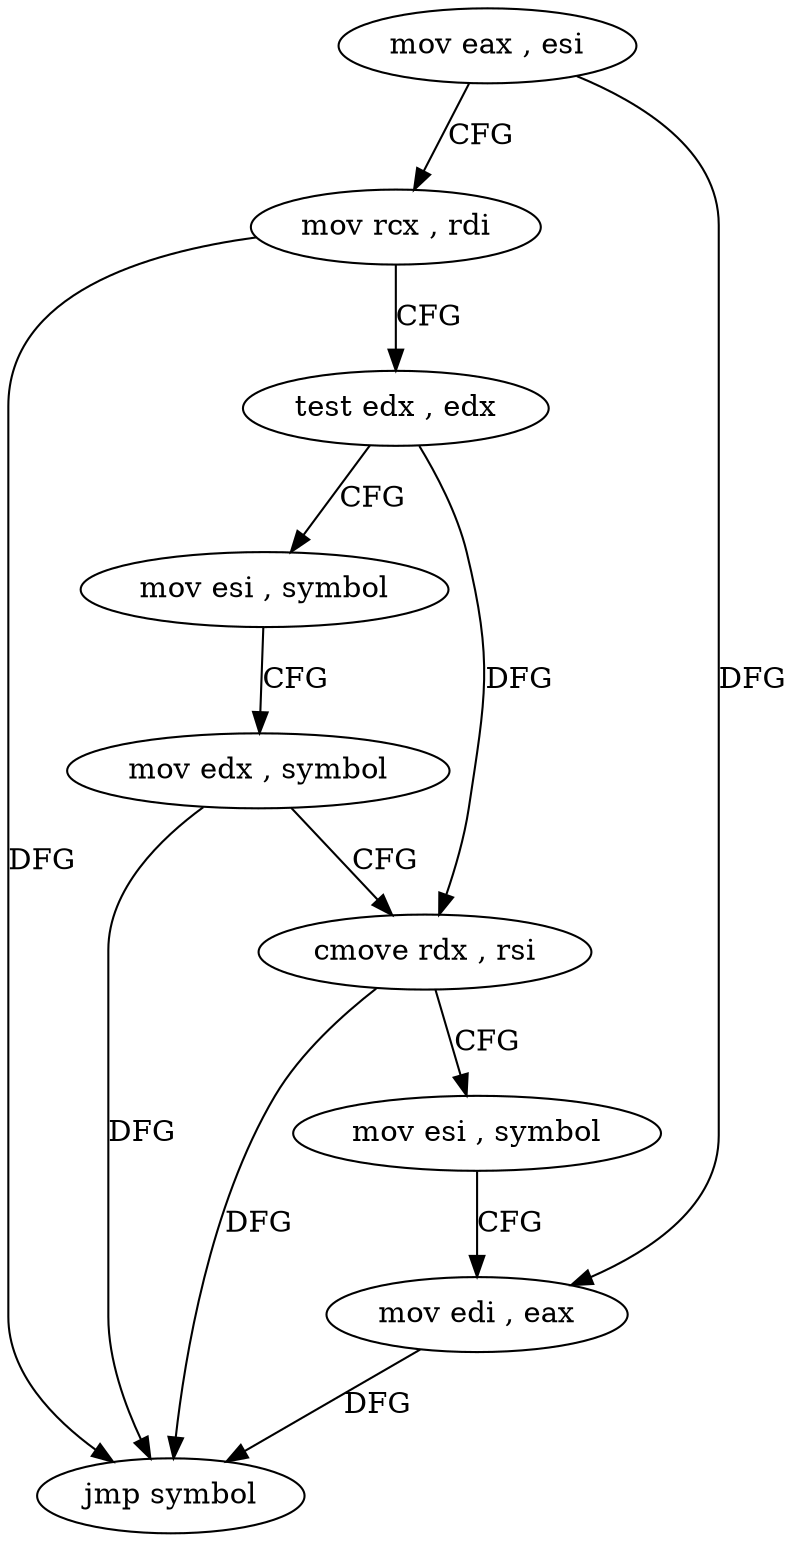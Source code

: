 digraph "func" {
"4212016" [label = "mov eax , esi" ]
"4212018" [label = "mov rcx , rdi" ]
"4212021" [label = "test edx , edx" ]
"4212023" [label = "mov esi , symbol" ]
"4212028" [label = "mov edx , symbol" ]
"4212033" [label = "cmove rdx , rsi" ]
"4212037" [label = "mov esi , symbol" ]
"4212042" [label = "mov edi , eax" ]
"4212044" [label = "jmp symbol" ]
"4212016" -> "4212018" [ label = "CFG" ]
"4212016" -> "4212042" [ label = "DFG" ]
"4212018" -> "4212021" [ label = "CFG" ]
"4212018" -> "4212044" [ label = "DFG" ]
"4212021" -> "4212023" [ label = "CFG" ]
"4212021" -> "4212033" [ label = "DFG" ]
"4212023" -> "4212028" [ label = "CFG" ]
"4212028" -> "4212033" [ label = "CFG" ]
"4212028" -> "4212044" [ label = "DFG" ]
"4212033" -> "4212037" [ label = "CFG" ]
"4212033" -> "4212044" [ label = "DFG" ]
"4212037" -> "4212042" [ label = "CFG" ]
"4212042" -> "4212044" [ label = "DFG" ]
}
